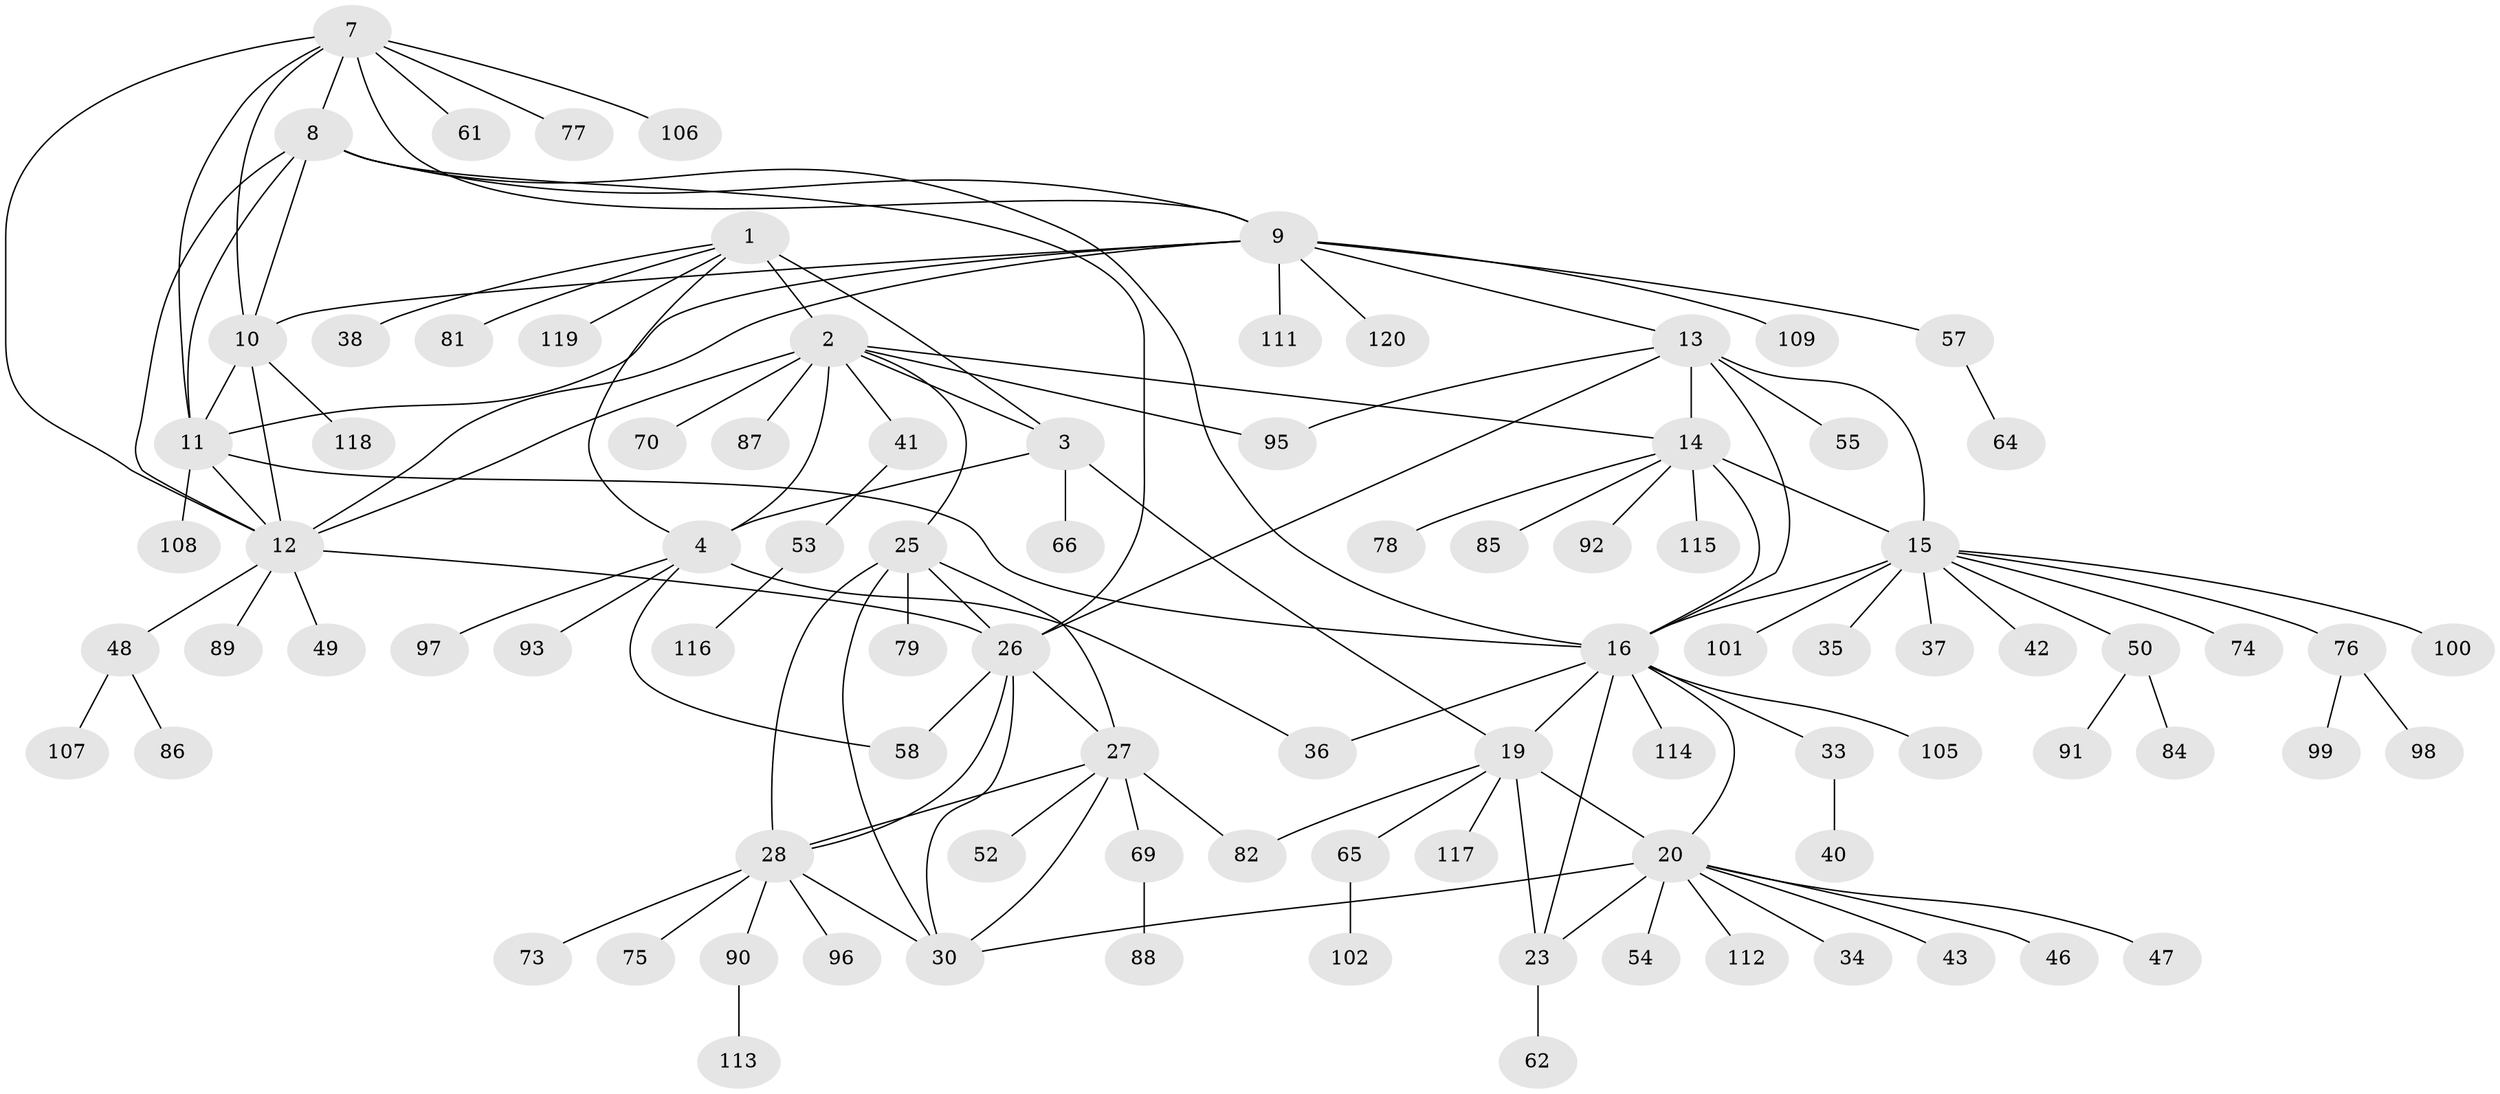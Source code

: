 // Generated by graph-tools (version 1.1) at 2025/24/03/03/25 07:24:12]
// undirected, 92 vertices, 128 edges
graph export_dot {
graph [start="1"]
  node [color=gray90,style=filled];
  1 [super="+67"];
  2 [super="+6"];
  3 [super="+31"];
  4 [super="+5"];
  7 [super="+51"];
  8 [super="+45"];
  9 [super="+32"];
  10 [super="+68"];
  11 [super="+39"];
  12 [super="+63"];
  13 [super="+59"];
  14 [super="+17"];
  15 [super="+18"];
  16 [super="+22"];
  19 [super="+21"];
  20 [super="+24"];
  23;
  25;
  26 [super="+110"];
  27 [super="+44"];
  28 [super="+29"];
  30;
  33 [super="+72"];
  34 [super="+83"];
  35 [super="+56"];
  36;
  37;
  38 [super="+60"];
  40;
  41;
  42;
  43;
  46;
  47;
  48 [super="+80"];
  49;
  50;
  52;
  53 [super="+71"];
  54;
  55;
  57;
  58;
  61;
  62;
  64;
  65;
  66;
  69;
  70;
  73;
  74;
  75;
  76 [super="+94"];
  77;
  78;
  79;
  81;
  82;
  84;
  85;
  86;
  87;
  88;
  89;
  90 [super="+103"];
  91;
  92;
  93;
  95;
  96 [super="+104"];
  97;
  98;
  99;
  100;
  101;
  102;
  105;
  106;
  107;
  108;
  109;
  111;
  112;
  113;
  114;
  115;
  116;
  117;
  118;
  119;
  120;
  1 -- 2 [weight=2];
  1 -- 3;
  1 -- 4 [weight=2];
  1 -- 38;
  1 -- 81;
  1 -- 119;
  2 -- 3 [weight=2];
  2 -- 4 [weight=4];
  2 -- 41;
  2 -- 87;
  2 -- 70;
  2 -- 12 [weight=2];
  2 -- 25;
  2 -- 95;
  2 -- 14;
  3 -- 4 [weight=2];
  3 -- 66;
  3 -- 19 [weight=2];
  4 -- 58;
  4 -- 97;
  4 -- 36;
  4 -- 93;
  7 -- 8;
  7 -- 9;
  7 -- 10;
  7 -- 11;
  7 -- 12;
  7 -- 61;
  7 -- 77;
  7 -- 106;
  8 -- 9;
  8 -- 10;
  8 -- 11;
  8 -- 12;
  8 -- 26;
  8 -- 16;
  9 -- 10;
  9 -- 11;
  9 -- 12;
  9 -- 13;
  9 -- 57;
  9 -- 109;
  9 -- 111;
  9 -- 120;
  10 -- 11;
  10 -- 12;
  10 -- 118;
  11 -- 12;
  11 -- 108;
  11 -- 16;
  12 -- 48;
  12 -- 49;
  12 -- 89;
  12 -- 26;
  13 -- 14 [weight=2];
  13 -- 15 [weight=2];
  13 -- 16;
  13 -- 26;
  13 -- 55;
  13 -- 95;
  14 -- 15 [weight=4];
  14 -- 16 [weight=2];
  14 -- 78;
  14 -- 92;
  14 -- 115;
  14 -- 85;
  15 -- 16 [weight=2];
  15 -- 35;
  15 -- 37;
  15 -- 42;
  15 -- 50;
  15 -- 100;
  15 -- 101;
  15 -- 74;
  15 -- 76;
  16 -- 105;
  16 -- 114;
  16 -- 33;
  16 -- 19 [weight=2];
  16 -- 20 [weight=2];
  16 -- 36;
  16 -- 23;
  19 -- 20 [weight=4];
  19 -- 23 [weight=2];
  19 -- 117;
  19 -- 65;
  19 -- 82;
  20 -- 23 [weight=2];
  20 -- 54;
  20 -- 34;
  20 -- 43;
  20 -- 46;
  20 -- 47;
  20 -- 112;
  20 -- 30;
  23 -- 62;
  25 -- 26;
  25 -- 27;
  25 -- 28 [weight=2];
  25 -- 30;
  25 -- 79;
  26 -- 27;
  26 -- 28 [weight=2];
  26 -- 30;
  26 -- 58;
  27 -- 28 [weight=2];
  27 -- 30;
  27 -- 52;
  27 -- 82;
  27 -- 69;
  28 -- 30 [weight=2];
  28 -- 75;
  28 -- 90;
  28 -- 96;
  28 -- 73;
  33 -- 40;
  41 -- 53;
  48 -- 86;
  48 -- 107;
  50 -- 84;
  50 -- 91;
  53 -- 116;
  57 -- 64;
  65 -- 102;
  69 -- 88;
  76 -- 98;
  76 -- 99;
  90 -- 113;
}
